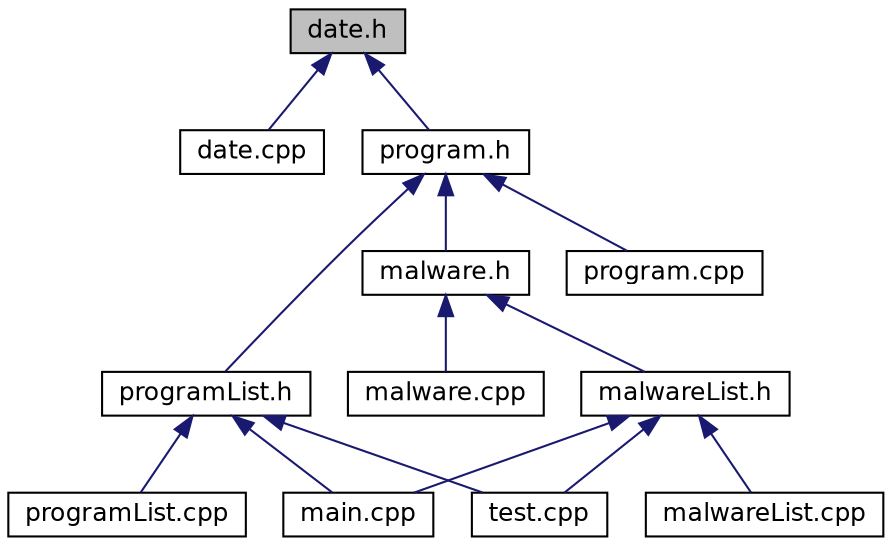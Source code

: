 digraph "date.h"
{
 // LATEX_PDF_SIZE
  edge [fontname="Helvetica",fontsize="12",labelfontname="Helvetica",labelfontsize="12"];
  node [fontname="Helvetica",fontsize="12",shape=record];
  Node1 [label="date.h",height=0.2,width=0.4,color="black", fillcolor="grey75", style="filled", fontcolor="black",tooltip=" "];
  Node1 -> Node2 [dir="back",color="midnightblue",fontsize="12",style="solid",fontname="Helvetica"];
  Node2 [label="date.cpp",height=0.2,width=0.4,color="black", fillcolor="white", style="filled",URL="$date_8cpp.html",tooltip=" "];
  Node1 -> Node3 [dir="back",color="midnightblue",fontsize="12",style="solid",fontname="Helvetica"];
  Node3 [label="program.h",height=0.2,width=0.4,color="black", fillcolor="white", style="filled",URL="$program_8h.html",tooltip=" "];
  Node3 -> Node4 [dir="back",color="midnightblue",fontsize="12",style="solid",fontname="Helvetica"];
  Node4 [label="programList.h",height=0.2,width=0.4,color="black", fillcolor="white", style="filled",URL="$program_list_8h.html",tooltip=" "];
  Node4 -> Node5 [dir="back",color="midnightblue",fontsize="12",style="solid",fontname="Helvetica"];
  Node5 [label="main.cpp",height=0.2,width=0.4,color="black", fillcolor="white", style="filled",URL="$main_8cpp.html",tooltip=" "];
  Node4 -> Node6 [dir="back",color="midnightblue",fontsize="12",style="solid",fontname="Helvetica"];
  Node6 [label="programList.cpp",height=0.2,width=0.4,color="black", fillcolor="white", style="filled",URL="$program_list_8cpp.html",tooltip=" "];
  Node4 -> Node7 [dir="back",color="midnightblue",fontsize="12",style="solid",fontname="Helvetica"];
  Node7 [label="test.cpp",height=0.2,width=0.4,color="black", fillcolor="white", style="filled",URL="$test_8cpp.html",tooltip=" "];
  Node3 -> Node8 [dir="back",color="midnightblue",fontsize="12",style="solid",fontname="Helvetica"];
  Node8 [label="malware.h",height=0.2,width=0.4,color="black", fillcolor="white", style="filled",URL="$malware_8h.html",tooltip=" "];
  Node8 -> Node9 [dir="back",color="midnightblue",fontsize="12",style="solid",fontname="Helvetica"];
  Node9 [label="malwareList.h",height=0.2,width=0.4,color="black", fillcolor="white", style="filled",URL="$malware_list_8h.html",tooltip=" "];
  Node9 -> Node5 [dir="back",color="midnightblue",fontsize="12",style="solid",fontname="Helvetica"];
  Node9 -> Node10 [dir="back",color="midnightblue",fontsize="12",style="solid",fontname="Helvetica"];
  Node10 [label="malwareList.cpp",height=0.2,width=0.4,color="black", fillcolor="white", style="filled",URL="$malware_list_8cpp.html",tooltip=" "];
  Node9 -> Node7 [dir="back",color="midnightblue",fontsize="12",style="solid",fontname="Helvetica"];
  Node8 -> Node11 [dir="back",color="midnightblue",fontsize="12",style="solid",fontname="Helvetica"];
  Node11 [label="malware.cpp",height=0.2,width=0.4,color="black", fillcolor="white", style="filled",URL="$malware_8cpp.html",tooltip=" "];
  Node3 -> Node12 [dir="back",color="midnightblue",fontsize="12",style="solid",fontname="Helvetica"];
  Node12 [label="program.cpp",height=0.2,width=0.4,color="black", fillcolor="white", style="filled",URL="$program_8cpp.html",tooltip=" "];
}
